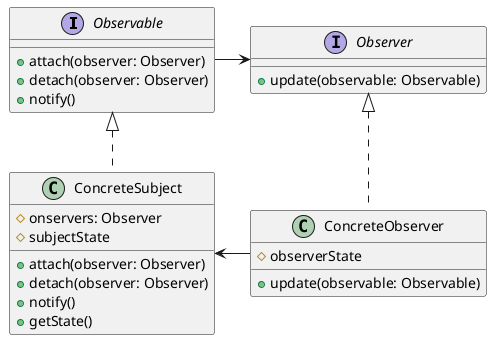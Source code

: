 @startuml

interface Observable {
    +attach(observer: Observer)
    +detach(observer: Observer)
    +notify()
}
interface Observer {
    +update(observable: Observable)
}
class ConcreteSubject {
    #onservers: Observer
    #subjectState
    +attach(observer: Observer)
    +detach(observer: Observer)
    +notify()
    +getState()
}
class ConcreteObserver {
    #observerState
    +update(observable: Observable)
}

Observable -> Observer
Observable <|.. ConcreteSubject
Observer <|.. ConcreteObserver
ConcreteSubject <- ConcreteObserver

@enduml